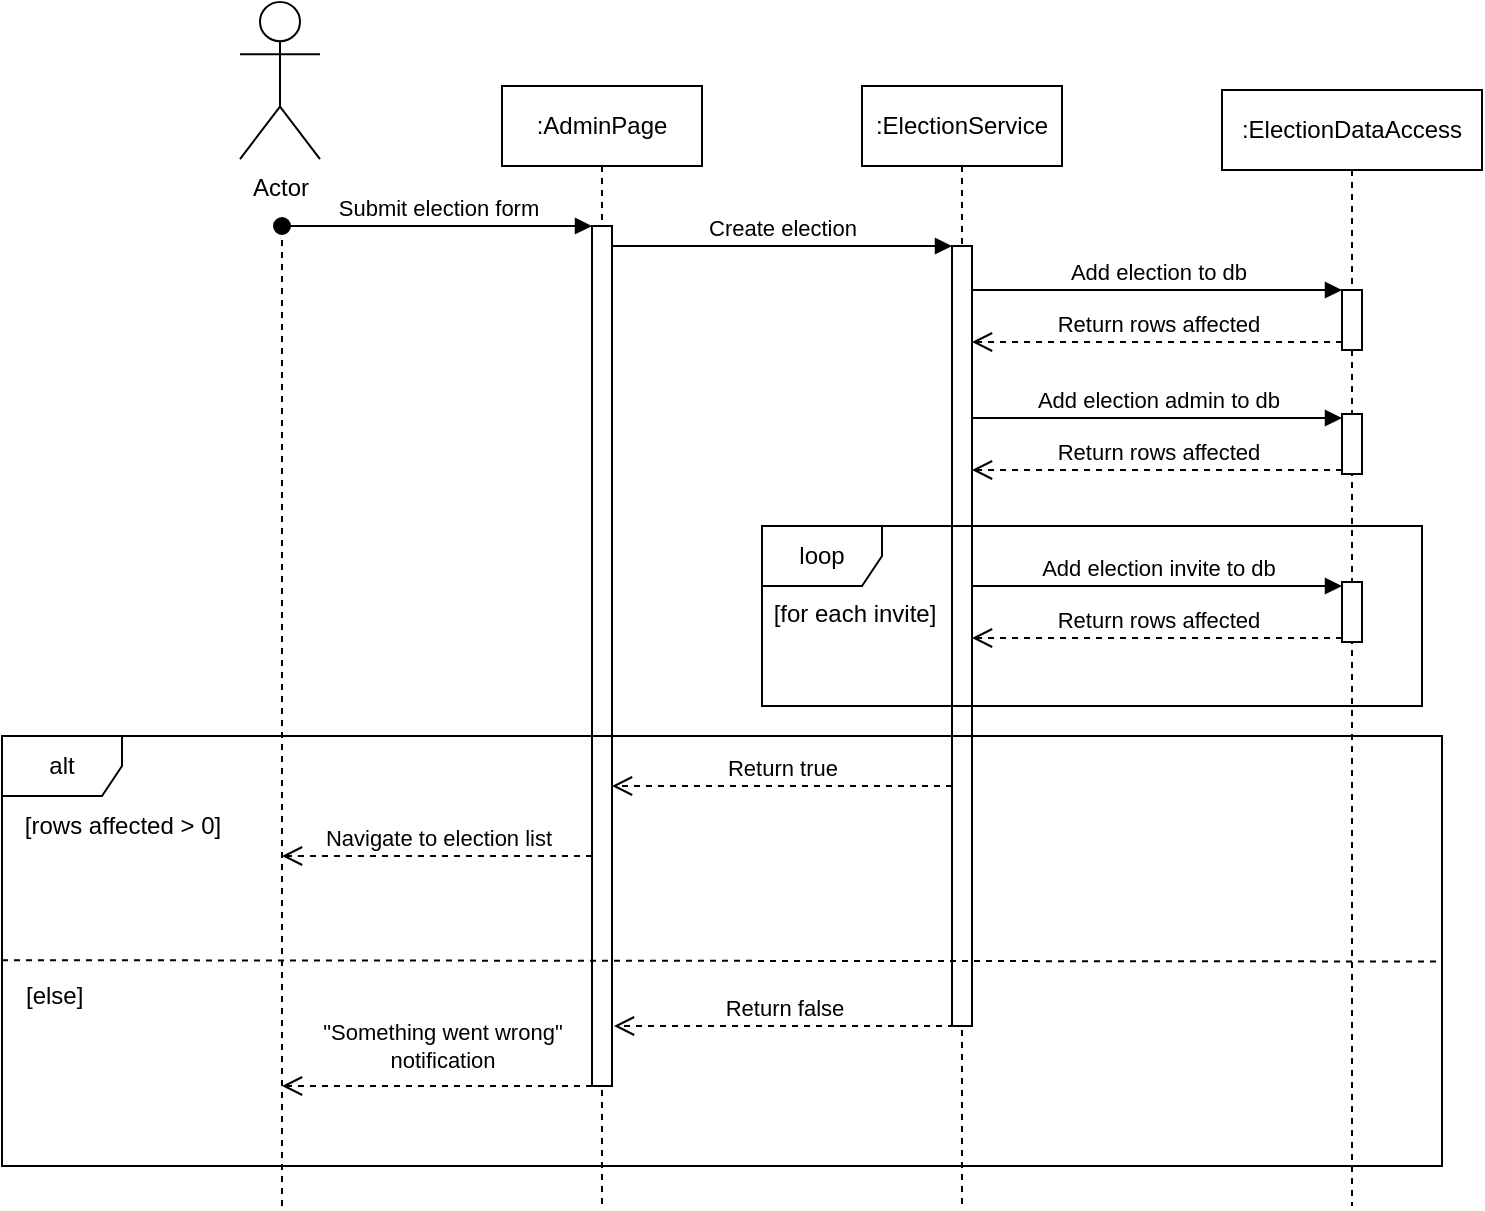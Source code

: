 <mxfile version="20.8.20" type="device"><diagram name="Page-1" id="2YBvvXClWsGukQMizWep"><mxGraphModel dx="2045" dy="1724" grid="1" gridSize="10" guides="1" tooltips="1" connect="1" arrows="1" fold="1" page="1" pageScale="1" pageWidth="850" pageHeight="1100" math="0" shadow="0"><root><mxCell id="0"/><mxCell id="1" parent="0"/><mxCell id="aM9ryv3xv72pqoxQDRHE-1" value=":AdminPage" style="shape=umlLifeline;perimeter=lifelinePerimeter;whiteSpace=wrap;html=1;container=0;dropTarget=0;collapsible=0;recursiveResize=0;outlineConnect=0;portConstraint=eastwest;newEdgeStyle={&quot;edgeStyle&quot;:&quot;elbowEdgeStyle&quot;,&quot;elbow&quot;:&quot;vertical&quot;,&quot;curved&quot;:0,&quot;rounded&quot;:0};" parent="1" vertex="1"><mxGeometry x="40" y="40" width="100" height="560" as="geometry"/></mxCell><mxCell id="aM9ryv3xv72pqoxQDRHE-2" value="" style="html=1;points=[];perimeter=orthogonalPerimeter;outlineConnect=0;targetShapes=umlLifeline;portConstraint=eastwest;newEdgeStyle={&quot;edgeStyle&quot;:&quot;elbowEdgeStyle&quot;,&quot;elbow&quot;:&quot;vertical&quot;,&quot;curved&quot;:0,&quot;rounded&quot;:0};" parent="aM9ryv3xv72pqoxQDRHE-1" vertex="1"><mxGeometry x="45" y="70" width="10" height="430" as="geometry"/></mxCell><mxCell id="aM9ryv3xv72pqoxQDRHE-3" value="Submit election form" style="html=1;verticalAlign=bottom;startArrow=oval;endArrow=block;startSize=8;edgeStyle=elbowEdgeStyle;elbow=vertical;curved=0;rounded=0;" parent="aM9ryv3xv72pqoxQDRHE-1" target="aM9ryv3xv72pqoxQDRHE-2" edge="1"><mxGeometry relative="1" as="geometry"><mxPoint x="-110" y="70" as="sourcePoint"/><Array as="points"><mxPoint x="-110" y="70"/></Array></mxGeometry></mxCell><mxCell id="aM9ryv3xv72pqoxQDRHE-5" value=":ElectionService" style="shape=umlLifeline;perimeter=lifelinePerimeter;whiteSpace=wrap;html=1;container=0;dropTarget=0;collapsible=0;recursiveResize=0;outlineConnect=0;portConstraint=eastwest;newEdgeStyle={&quot;edgeStyle&quot;:&quot;elbowEdgeStyle&quot;,&quot;elbow&quot;:&quot;vertical&quot;,&quot;curved&quot;:0,&quot;rounded&quot;:0};" parent="1" vertex="1"><mxGeometry x="220" y="40" width="100" height="560" as="geometry"/></mxCell><mxCell id="aM9ryv3xv72pqoxQDRHE-6" value="" style="html=1;points=[];perimeter=orthogonalPerimeter;outlineConnect=0;targetShapes=umlLifeline;portConstraint=eastwest;newEdgeStyle={&quot;edgeStyle&quot;:&quot;elbowEdgeStyle&quot;,&quot;elbow&quot;:&quot;vertical&quot;,&quot;curved&quot;:0,&quot;rounded&quot;:0};" parent="aM9ryv3xv72pqoxQDRHE-5" vertex="1"><mxGeometry x="45" y="80" width="10" height="390" as="geometry"/></mxCell><mxCell id="aM9ryv3xv72pqoxQDRHE-7" value="Create election" style="html=1;verticalAlign=bottom;endArrow=block;edgeStyle=elbowEdgeStyle;elbow=vertical;curved=0;rounded=0;" parent="1" source="aM9ryv3xv72pqoxQDRHE-2" target="aM9ryv3xv72pqoxQDRHE-6" edge="1"><mxGeometry relative="1" as="geometry"><mxPoint x="195" y="130" as="sourcePoint"/><Array as="points"><mxPoint x="180" y="120"/></Array></mxGeometry></mxCell><mxCell id="aM9ryv3xv72pqoxQDRHE-8" value="Return true" style="html=1;verticalAlign=bottom;endArrow=open;dashed=1;endSize=8;edgeStyle=elbowEdgeStyle;elbow=vertical;curved=0;rounded=0;" parent="1" source="aM9ryv3xv72pqoxQDRHE-6" target="aM9ryv3xv72pqoxQDRHE-2" edge="1"><mxGeometry relative="1" as="geometry"><mxPoint x="195" y="205" as="targetPoint"/><Array as="points"><mxPoint x="230" y="390"/><mxPoint x="160" y="370"/><mxPoint x="240" y="350"/><mxPoint x="190" y="280"/></Array></mxGeometry></mxCell><mxCell id="5kpMxlEmHaDUkBqcCe4K-1" value="" style="group" vertex="1" connectable="0" parent="1"><mxGeometry x="-81" y="-2" width="30" height="602" as="geometry"/></mxCell><mxCell id="5kpMxlEmHaDUkBqcCe4K-3" value="Actor" style="shape=umlActor;verticalLabelPosition=bottom;verticalAlign=top;html=1;" vertex="1" parent="5kpMxlEmHaDUkBqcCe4K-1"><mxGeometry x="-10" width="40" height="78.52" as="geometry"/></mxCell><mxCell id="5kpMxlEmHaDUkBqcCe4K-4" value="" style="endArrow=none;dashed=1;html=1;rounded=0;" edge="1" parent="5kpMxlEmHaDUkBqcCe4K-1"><mxGeometry width="50" height="50" relative="1" as="geometry"><mxPoint x="11" y="602" as="sourcePoint"/><mxPoint x="11" y="113.783" as="targetPoint"/></mxGeometry></mxCell><mxCell id="5kpMxlEmHaDUkBqcCe4K-5" value=":ElectionDataAccess" style="shape=umlLifeline;perimeter=lifelinePerimeter;whiteSpace=wrap;html=1;container=0;dropTarget=0;collapsible=0;recursiveResize=0;outlineConnect=0;portConstraint=eastwest;newEdgeStyle={&quot;edgeStyle&quot;:&quot;elbowEdgeStyle&quot;,&quot;elbow&quot;:&quot;vertical&quot;,&quot;curved&quot;:0,&quot;rounded&quot;:0};" vertex="1" parent="1"><mxGeometry x="400" y="42" width="130" height="558" as="geometry"/></mxCell><mxCell id="5kpMxlEmHaDUkBqcCe4K-6" value="" style="html=1;points=[];perimeter=orthogonalPerimeter;outlineConnect=0;targetShapes=umlLifeline;portConstraint=eastwest;newEdgeStyle={&quot;edgeStyle&quot;:&quot;elbowEdgeStyle&quot;,&quot;elbow&quot;:&quot;vertical&quot;,&quot;curved&quot;:0,&quot;rounded&quot;:0};" vertex="1" parent="5kpMxlEmHaDUkBqcCe4K-5"><mxGeometry x="60" y="100" width="10" height="30" as="geometry"/></mxCell><mxCell id="5kpMxlEmHaDUkBqcCe4K-18" value="" style="html=1;points=[];perimeter=orthogonalPerimeter;outlineConnect=0;targetShapes=umlLifeline;portConstraint=eastwest;newEdgeStyle={&quot;edgeStyle&quot;:&quot;elbowEdgeStyle&quot;,&quot;elbow&quot;:&quot;vertical&quot;,&quot;curved&quot;:0,&quot;rounded&quot;:0};" vertex="1" parent="5kpMxlEmHaDUkBqcCe4K-5"><mxGeometry x="60" y="162" width="10" height="30" as="geometry"/></mxCell><mxCell id="5kpMxlEmHaDUkBqcCe4K-19" value="" style="html=1;points=[];perimeter=orthogonalPerimeter;outlineConnect=0;targetShapes=umlLifeline;portConstraint=eastwest;newEdgeStyle={&quot;edgeStyle&quot;:&quot;elbowEdgeStyle&quot;,&quot;elbow&quot;:&quot;vertical&quot;,&quot;curved&quot;:0,&quot;rounded&quot;:0};" vertex="1" parent="5kpMxlEmHaDUkBqcCe4K-5"><mxGeometry x="60" y="246" width="10" height="30" as="geometry"/></mxCell><mxCell id="5kpMxlEmHaDUkBqcCe4K-7" value="Add election to db" style="html=1;verticalAlign=bottom;endArrow=block;edgeStyle=elbowEdgeStyle;elbow=vertical;curved=0;rounded=0;" edge="1" parent="1"><mxGeometry relative="1" as="geometry"><mxPoint x="275" y="142" as="sourcePoint"/><Array as="points"><mxPoint x="365" y="142"/></Array><mxPoint x="460" y="142" as="targetPoint"/></mxGeometry></mxCell><mxCell id="5kpMxlEmHaDUkBqcCe4K-9" value="Return rows affected" style="html=1;verticalAlign=bottom;endArrow=open;dashed=1;endSize=8;edgeStyle=elbowEdgeStyle;elbow=vertical;curved=0;rounded=0;" edge="1" parent="1"><mxGeometry relative="1" as="geometry"><mxPoint x="275" y="168" as="targetPoint"/><Array as="points"><mxPoint x="385" y="168"/></Array><mxPoint x="460" y="168" as="sourcePoint"/></mxGeometry></mxCell><mxCell id="5kpMxlEmHaDUkBqcCe4K-10" value="Add election admin to db" style="html=1;verticalAlign=bottom;endArrow=block;edgeStyle=elbowEdgeStyle;elbow=vertical;curved=0;rounded=0;" edge="1" parent="1"><mxGeometry relative="1" as="geometry"><mxPoint x="275" y="206" as="sourcePoint"/><Array as="points"><mxPoint x="375" y="206"/></Array><mxPoint x="460" y="206" as="targetPoint"/></mxGeometry></mxCell><mxCell id="5kpMxlEmHaDUkBqcCe4K-11" value="Return rows affected" style="html=1;verticalAlign=bottom;endArrow=open;dashed=1;endSize=8;edgeStyle=elbowEdgeStyle;elbow=vertical;curved=0;rounded=0;" edge="1" parent="1"><mxGeometry relative="1" as="geometry"><mxPoint x="275" y="232" as="targetPoint"/><Array as="points"><mxPoint x="395" y="232"/></Array><mxPoint x="460" y="232" as="sourcePoint"/></mxGeometry></mxCell><mxCell id="5kpMxlEmHaDUkBqcCe4K-12" value="loop" style="shape=umlFrame;whiteSpace=wrap;html=1;pointerEvents=0;" vertex="1" parent="1"><mxGeometry x="170" y="260" width="330" height="90" as="geometry"/></mxCell><mxCell id="5kpMxlEmHaDUkBqcCe4K-13" value="Add election invite to db" style="html=1;verticalAlign=bottom;endArrow=block;edgeStyle=elbowEdgeStyle;elbow=vertical;curved=0;rounded=0;" edge="1" parent="1"><mxGeometry relative="1" as="geometry"><mxPoint x="275" y="290" as="sourcePoint"/><Array as="points"><mxPoint x="375" y="290"/></Array><mxPoint x="460" y="290" as="targetPoint"/></mxGeometry></mxCell><mxCell id="5kpMxlEmHaDUkBqcCe4K-14" value="Return rows affected" style="html=1;verticalAlign=bottom;endArrow=open;dashed=1;endSize=8;edgeStyle=elbowEdgeStyle;elbow=vertical;curved=0;rounded=0;" edge="1" parent="1"><mxGeometry relative="1" as="geometry"><mxPoint x="275" y="316" as="targetPoint"/><Array as="points"><mxPoint x="395" y="316"/></Array><mxPoint x="460" y="316" as="sourcePoint"/></mxGeometry></mxCell><mxCell id="5kpMxlEmHaDUkBqcCe4K-16" value="[for each invite]" style="text;html=1;align=center;verticalAlign=middle;resizable=0;points=[];autosize=1;strokeColor=none;fillColor=none;" vertex="1" parent="1"><mxGeometry x="166" y="289" width="100" height="30" as="geometry"/></mxCell><mxCell id="5kpMxlEmHaDUkBqcCe4K-20" value="Navigate to election list" style="html=1;verticalAlign=bottom;endArrow=open;dashed=1;endSize=8;edgeStyle=elbowEdgeStyle;elbow=vertical;curved=0;rounded=0;" edge="1" parent="1"><mxGeometry relative="1" as="geometry"><mxPoint x="-70" y="425" as="targetPoint"/><Array as="points"><mxPoint x="55" y="425"/><mxPoint x="-15" y="405"/><mxPoint x="65" y="385"/><mxPoint x="15" y="315"/></Array><mxPoint x="85" y="425" as="sourcePoint"/></mxGeometry></mxCell><mxCell id="5kpMxlEmHaDUkBqcCe4K-22" value="alt" style="shape=umlFrame;whiteSpace=wrap;html=1;pointerEvents=0;" vertex="1" parent="1"><mxGeometry x="-210" y="365" width="720" height="215" as="geometry"/></mxCell><mxCell id="5kpMxlEmHaDUkBqcCe4K-23" value="[rows affected &amp;gt; 0]" style="text;html=1;align=center;verticalAlign=middle;resizable=0;points=[];autosize=1;strokeColor=none;fillColor=none;" vertex="1" parent="1"><mxGeometry x="-210" y="395" width="120" height="30" as="geometry"/></mxCell><mxCell id="5kpMxlEmHaDUkBqcCe4K-24" value="" style="endArrow=none;dashed=1;html=1;rounded=0;exitX=0;exitY=0.54;exitDx=0;exitDy=0;exitPerimeter=0;entryX=1;entryY=0.543;entryDx=0;entryDy=0;entryPerimeter=0;" edge="1" parent="1"><mxGeometry width="50" height="50" relative="1" as="geometry"><mxPoint x="-210" y="477.1" as="sourcePoint"/><mxPoint x="510" y="477.745" as="targetPoint"/></mxGeometry></mxCell><mxCell id="5kpMxlEmHaDUkBqcCe4K-25" value="&lt;div align=&quot;left&quot;&gt;[else]&lt;/div&gt;" style="text;html=1;align=left;verticalAlign=middle;resizable=0;points=[];autosize=1;strokeColor=none;fillColor=none;" vertex="1" parent="1"><mxGeometry x="-200" y="480" width="50" height="30" as="geometry"/></mxCell><mxCell id="5kpMxlEmHaDUkBqcCe4K-26" value="Return false" style="html=1;verticalAlign=bottom;endArrow=open;dashed=1;endSize=8;edgeStyle=elbowEdgeStyle;elbow=vertical;curved=0;rounded=0;" edge="1" parent="1"><mxGeometry relative="1" as="geometry"><mxPoint x="96" y="510" as="targetPoint"/><Array as="points"><mxPoint x="231" y="510"/><mxPoint x="161" y="490"/><mxPoint x="241" y="470"/><mxPoint x="191" y="400"/></Array><mxPoint x="266" y="510" as="sourcePoint"/></mxGeometry></mxCell><mxCell id="5kpMxlEmHaDUkBqcCe4K-27" value="" style="html=1;verticalAlign=bottom;endArrow=open;dashed=1;endSize=8;edgeStyle=elbowEdgeStyle;elbow=vertical;curved=0;rounded=0;" edge="1" parent="1"><mxGeometry relative="1" as="geometry"><mxPoint x="-70" y="540" as="targetPoint"/><Array as="points"><mxPoint x="55" y="540"/><mxPoint x="-15" y="520"/><mxPoint x="65" y="500"/><mxPoint x="15" y="430"/></Array><mxPoint x="85" y="540" as="sourcePoint"/></mxGeometry></mxCell><mxCell id="5kpMxlEmHaDUkBqcCe4K-28" value="&quot;Something went wrong&quot;&lt;br&gt;&lt;div&gt;notification&lt;/div&gt;" style="edgeLabel;html=1;align=center;verticalAlign=middle;resizable=0;points=[];" vertex="1" connectable="0" parent="5kpMxlEmHaDUkBqcCe4K-27"><mxGeometry x="0.086" y="-1" relative="1" as="geometry"><mxPoint x="9" y="-19" as="offset"/></mxGeometry></mxCell></root></mxGraphModel></diagram></mxfile>